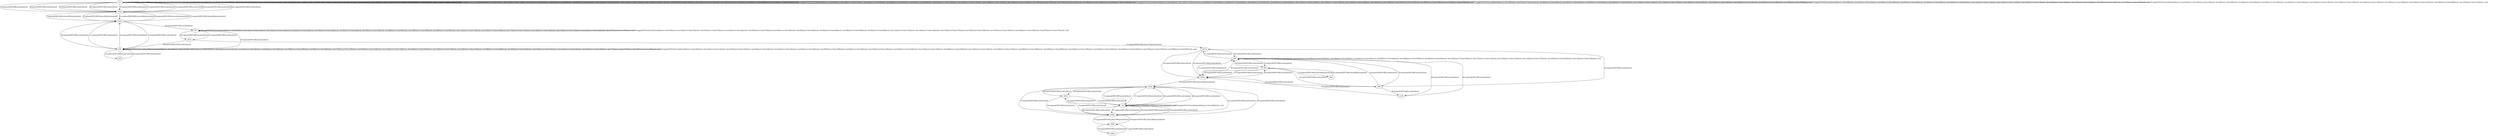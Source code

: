# Total number of goals covered by this test: 2
# d39p --> d39m
# d39m --> d33p

digraph g {
"b1" -> "b1" [label = "1-toggle[TOGGLE];/null/door0[false]:=!(door0[false]); door1[false]:=!(door1[false]); door4[false]:=!(door4[false]); door6[false]:=!(door6[false]); door9[false]:=!(door9[false]); door42[false]:=!(door42[false]); door12[false]:=!(door12[false]); door13[false]:=!(door13[false]); door14[false]:=!(door14[false]); door18[false]:=!(door18[false]); door23[false]:=!(door23[false]); door58[false]:=!(door58[false]); door27[false]:=!(door27[false]); /null"];
"b1" -> "d42p" [label = "2-explore[EXPLORE];/null/null/null"];
"d42p" -> "b1" [label = "3-explore[EXPLORE];/null/null/null"];
"b1" -> "b1" [label = "4-toggle[TOGGLE];/null/door0[false]:=!(door0[false]); door1[false]:=!(door1[false]); door4[false]:=!(door4[false]); door6[false]:=!(door6[false]); door9[false]:=!(door9[false]); door42[false]:=!(door42[false]); door12[false]:=!(door12[false]); door13[false]:=!(door13[false]); door14[false]:=!(door14[false]); door18[false]:=!(door18[false]); door23[false]:=!(door23[false]); door58[false]:=!(door58[false]); door27[false]:=!(door27[false]); /null"];
"b1" -> "b1" [label = "5-toggle[TOGGLE];/null/door0[false]:=!(door0[false]); door1[false]:=!(door1[false]); door4[false]:=!(door4[false]); door6[false]:=!(door6[false]); door9[false]:=!(door9[false]); door42[false]:=!(door42[false]); door12[false]:=!(door12[false]); door13[false]:=!(door13[false]); door14[false]:=!(door14[false]); door18[false]:=!(door18[false]); door23[false]:=!(door23[false]); door58[false]:=!(door58[false]); door27[false]:=!(door27[false]); /null"];
"b1" -> "d42p" [label = "6-explore[EXPLORE];/null/null/null"];
"d42p" -> "d42m" [label = "7-explore[EXPLORE];/door42[false]/null/null"];
"d42m" -> "d42p" [label = "8-explore[EXPLORE];/door42[false]/null/null"];
"d42p" -> "d42m" [label = "9-explore[EXPLORE];/door42[false]/null/null"];
"d42m" -> "b58" [label = "10-explore[EXPLORE];/null/null/null"];
"b58" -> "d42m" [label = "11-explore[EXPLORE];/null/null/null"];
"d42m" -> "d42p" [label = "12-explore[EXPLORE];/door42[false]/null/null"];
"d42p" -> "b1" [label = "13-explore[EXPLORE];/null/null/null"];
"b1" -> "b1" [label = "14-toggle[TOGGLE];/null/door0[false]:=!(door0[false]); door1[false]:=!(door1[false]); door4[false]:=!(door4[false]); door6[false]:=!(door6[false]); door9[false]:=!(door9[false]); door42[false]:=!(door42[false]); door12[false]:=!(door12[false]); door13[false]:=!(door13[false]); door14[false]:=!(door14[false]); door18[false]:=!(door18[false]); door23[false]:=!(door23[false]); door58[false]:=!(door58[false]); door27[false]:=!(door27[false]); /null"];
"b1" -> "d42p" [label = "15-explore[EXPLORE];/null/null/null"];
"d42p" -> "b1" [label = "16-explore[EXPLORE];/null/null/null"];
"b1" -> "b1" [label = "17-toggle[TOGGLE];/null/door0[false]:=!(door0[false]); door1[false]:=!(door1[false]); door4[false]:=!(door4[false]); door6[false]:=!(door6[false]); door9[false]:=!(door9[false]); door42[false]:=!(door42[false]); door12[false]:=!(door12[false]); door13[false]:=!(door13[false]); door14[false]:=!(door14[false]); door18[false]:=!(door18[false]); door23[false]:=!(door23[false]); door58[false]:=!(door58[false]); door27[false]:=!(door27[false]); /null"];
"b1" -> "b1" [label = "18-toggle[TOGGLE];/null/door0[false]:=!(door0[false]); door1[false]:=!(door1[false]); door4[false]:=!(door4[false]); door6[false]:=!(door6[false]); door9[false]:=!(door9[false]); door42[false]:=!(door42[false]); door12[false]:=!(door12[false]); door13[false]:=!(door13[false]); door14[false]:=!(door14[false]); door18[false]:=!(door18[false]); door23[false]:=!(door23[false]); door58[false]:=!(door58[false]); door27[false]:=!(door27[false]); /null"];
"b1" -> "b1" [label = "19-toggle[TOGGLE];/null/door0[false]:=!(door0[false]); door1[false]:=!(door1[false]); door4[false]:=!(door4[false]); door6[false]:=!(door6[false]); door9[false]:=!(door9[false]); door42[false]:=!(door42[false]); door12[false]:=!(door12[false]); door13[false]:=!(door13[false]); door14[false]:=!(door14[false]); door18[false]:=!(door18[false]); door23[false]:=!(door23[false]); door58[false]:=!(door58[false]); door27[false]:=!(door27[false]); /null"];
"b1" -> "d42p" [label = "20-explore[EXPLORE];/null/null/null"];
"d42p" -> "b1" [label = "21-explore[EXPLORE];/null/null/null"];
"b1" -> "d42p" [label = "22-explore[EXPLORE];/null/null/null"];
"d42p" -> "d42m" [label = "23-explore[EXPLORE];/door42[false]/null/null"];
"d42m" -> "b57" [label = "24-explore[EXPLORE];/null/null/null"];
"b57" -> "b57" [label = "25-toggle[TOGGLE];/null/door0[false]:=!(door0[false]); door1[false]:=!(door1[false]); door33[false]:=!(door33[false]); door2[false]:=!(door2[false]); door34[false]:=!(door34[false]); door4[false]:=!(door4[false]); door5[false]:=!(door5[false]); door6[false]:=!(door6[false]); door38[false]:=!(door38[false]); door9[false]:=!(door9[false]); door11[false]:=!(door11[false]); door14[false]:=!(door14[false]); door17[false]:=!(door17[false]); door18[false]:=!(door18[false]); door19[false]:=!(door19[false]); door24[false]:=!(door24[false]); door27[false]:=!(door27[false]); /null"];
"b57" -> "b57" [label = "26-toggle[TOGGLE];/null/door0[false]:=!(door0[false]); door1[false]:=!(door1[false]); door33[false]:=!(door33[false]); door2[false]:=!(door2[false]); door34[false]:=!(door34[false]); door4[false]:=!(door4[false]); door5[false]:=!(door5[false]); door6[false]:=!(door6[false]); door38[false]:=!(door38[false]); door9[false]:=!(door9[false]); door11[false]:=!(door11[false]); door14[false]:=!(door14[false]); door17[false]:=!(door17[false]); door18[false]:=!(door18[false]); door19[false]:=!(door19[false]); door24[false]:=!(door24[false]); door27[false]:=!(door27[false]); /null"];
"b57" -> "d27p" [label = "27-explore[EXPLORE];/null/null/null"];
"d27p" -> "b58" [label = "28-explore[EXPLORE];/null/null/null"];
"b58" -> "d42m" [label = "29-explore[EXPLORE];/null/null/null"];
"d42m" -> "b58" [label = "30-explore[EXPLORE];/null/null/null"];
"b58" -> "b58" [label = "31-toggle[TOGGLE];/null/door0[false]:=!(door0[false]); door1[false]:=!(door1[false]); door33[false]:=!(door33[false]); door2[false]:=!(door2[false]); door3[false]:=!(door3[false]); door6[false]:=!(door6[false]); door39[false]:=!(door39[false]); door9[false]:=!(door9[false]); door10[false]:=!(door10[false]); door43[false]:=!(door43[false]); door12[false]:=!(door12[false]); door44[false]:=!(door44[false]); door13[false]:=!(door13[false]); door14[false]:=!(door14[false]); door48[false]:=!(door48[false]); door50[false]:=!(door50[false]); door19[false]:=!(door19[false]); door22[false]:=!(door22[false]); door24[false]:=!(door24[false]); door27[false]:=!(door27[false]); door59[false]:=!(door59[false]); /null"];
"b58" -> "b58" [label = "32-toggle[TOGGLE];/null/door0[false]:=!(door0[false]); door1[false]:=!(door1[false]); door33[false]:=!(door33[false]); door2[false]:=!(door2[false]); door3[false]:=!(door3[false]); door6[false]:=!(door6[false]); door39[false]:=!(door39[false]); door9[false]:=!(door9[false]); door10[false]:=!(door10[false]); door43[false]:=!(door43[false]); door12[false]:=!(door12[false]); door44[false]:=!(door44[false]); door13[false]:=!(door13[false]); door14[false]:=!(door14[false]); door48[false]:=!(door48[false]); door50[false]:=!(door50[false]); door19[false]:=!(door19[false]); door22[false]:=!(door22[false]); door24[false]:=!(door24[false]); door27[false]:=!(door27[false]); door59[false]:=!(door59[false]); /null"];
"b58" -> "b59" [label = "33-explore[EXPLORE];/null/null/null"];
"b59" -> "b58" [label = "34-explore[EXPLORE];/null/null/null"];
"b58" -> "b57" [label = "35-explore[EXPLORE];/null/null/null"];
"b57" -> "d27p" [label = "36-explore[EXPLORE];/null/null/null"];
"d27p" -> "d27m" [label = "37-explore[EXPLORE];/door27[false]/null/null"];
"d27m" -> "b99" [label = "38-explore[EXPLORE];/null/null/null"];
"b99" -> "b100" [label = "39-explore[EXPLORE];/null/null/null"];
"b100" -> "b99" [label = "40-explore[EXPLORE];/null/null/null"];
"b99" -> "d27m" [label = "41-explore[EXPLORE];/null/null/null"];
"d27m" -> "d33m" [label = "42-explore[EXPLORE];/null/null/null"];
"d33m" -> "b98" [label = "43-explore[EXPLORE];/null/null/null"];
"b98" -> "d27m" [label = "44-explore[EXPLORE];/null/null/null"];
"d27m" -> "d33m" [label = "45-explore[EXPLORE];/null/null/null"];
"d33m" -> "d9p" [label = "46-explore[EXPLORE];/null/null/null"];
"d9p" -> "d33m" [label = "47-explore[EXPLORE];/null/null/null"];
"d33m" -> "b99" [label = "48-explore[EXPLORE];/null/null/null"];
"b99" -> "d9p" [label = "49-explore[EXPLORE];/null/null/null"];
"d9p" -> "d33m" [label = "50-explore[EXPLORE];/null/null/null"];
"d33m" -> "b99" [label = "51-explore[EXPLORE];/null/null/null"];
"b99" -> "d9p" [label = "52-explore[EXPLORE];/null/null/null"];
"d9p" -> "d9m" [label = "53-explore[EXPLORE];/door9[false]/null/null"];
"d9m" -> "d9p" [label = "54-explore[EXPLORE];/door9[false]/null/null"];
"d9p" -> "b98" [label = "55-explore[EXPLORE];/null/null/null"];
"b98" -> "b99" [label = "56-explore[EXPLORE];/null/null/null"];
"b99" -> "b99" [label = "57-toggle[TOGGLE];/null/door0[false]:=!(door0[false]); door1[false]:=!(door1[false]); door33[false]:=!(door33[false]); door3[false]:=!(door3[false]); door4[false]:=!(door4[false]); door6[false]:=!(door6[false]); door39[false]:=!(door39[false]); door9[false]:=!(door9[false]); door10[false]:=!(door10[false]); door11[false]:=!(door11[false]); door12[false]:=!(door12[false]); door13[false]:=!(door13[false]); door45[false]:=!(door45[false]); door14[false]:=!(door14[false]); /null"];
"b99" -> "b98" [label = "58-explore[EXPLORE];/null/null/null"];
"b98" -> "b100" [label = "59-explore[EXPLORE];/null/null/null"];
"b100" -> "d33m" [label = "60-explore[EXPLORE];/null/null/null"];
"d33m" -> "d33p" [label = "61-explore[EXPLORE];/door33[false]/null/null"];
"d33p" -> "d40m" [label = "62-explore[EXPLORE];/null/null/null"];
"d40m" -> "b6" [label = "63-explore[EXPLORE];/null/null/null"];
"b6" -> "d39m" [label = "64-explore[EXPLORE];/null/null/null"];
"d39m" -> "b6" [label = "65-explore[EXPLORE];/null/null/null"];
"b6" -> "d33p" [label = "66-explore[EXPLORE];/null/null/null"];
"d33p" -> "b6" [label = "67-explore[EXPLORE];/null/null/null"];
"b6" -> "d33p" [label = "68-explore[EXPLORE];/null/null/null"];
"d33p" -> "d39m" [label = "69-explore[EXPLORE];/null/null/null"];
"d39m" -> "d40m" [label = "70-explore[EXPLORE];/null/null/null"];
"d40m" -> "b6" [label = "71-explore[EXPLORE];/null/null/null"];
"b6" -> "b6" [label = "72-toggle[TOGGLE];/null/door40[false]:=!(door40[false]); /null"];
"b6" -> "d33p" [label = "73-explore[EXPLORE];/null/null/null"];
"d33p" -> "d39m" [label = "74-explore[EXPLORE];/null/null/null"];
"d39m" -> "d39p" [label = "75-explore[EXPLORE];/door39[false]/null/null"];
"d39p" -> "d48m" [label = "76-explore[EXPLORE];/null/null/null"];
"d48m" -> "d39p" [label = "77-explore[EXPLORE];/null/null/null"];
"d39p" -> "d39m" [label = "78-explore[EXPLORE];/door39[false]/null/null"];
"d39m" -> "b6" [label = "79-explore[EXPLORE];/null/null/null"];
"b6" -> "b6" [label = "80-toggle[TOGGLE];/null/door40[false]:=!(door40[false]); /null"];
"b6" -> "d39m" [label = "81-explore[EXPLORE];/null/null/null"];
"d39m" -> "d33p" [label = "82-explore[EXPLORE];/null/null/null"];
"d33p" -> "d40m" [label = "83-explore[EXPLORE];/null/null/null"];
"d40m" -> "d39m" [label = "84-explore[EXPLORE];/null/null/null"];
}
